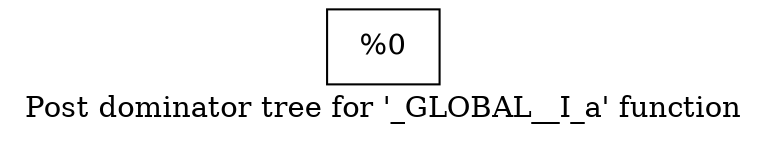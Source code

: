 digraph "Post dominator tree for '_GLOBAL__I_a' function" {
	label="Post dominator tree for '_GLOBAL__I_a' function";

	Node0x9875d90 [shape=record,label="{%0}"];
}
